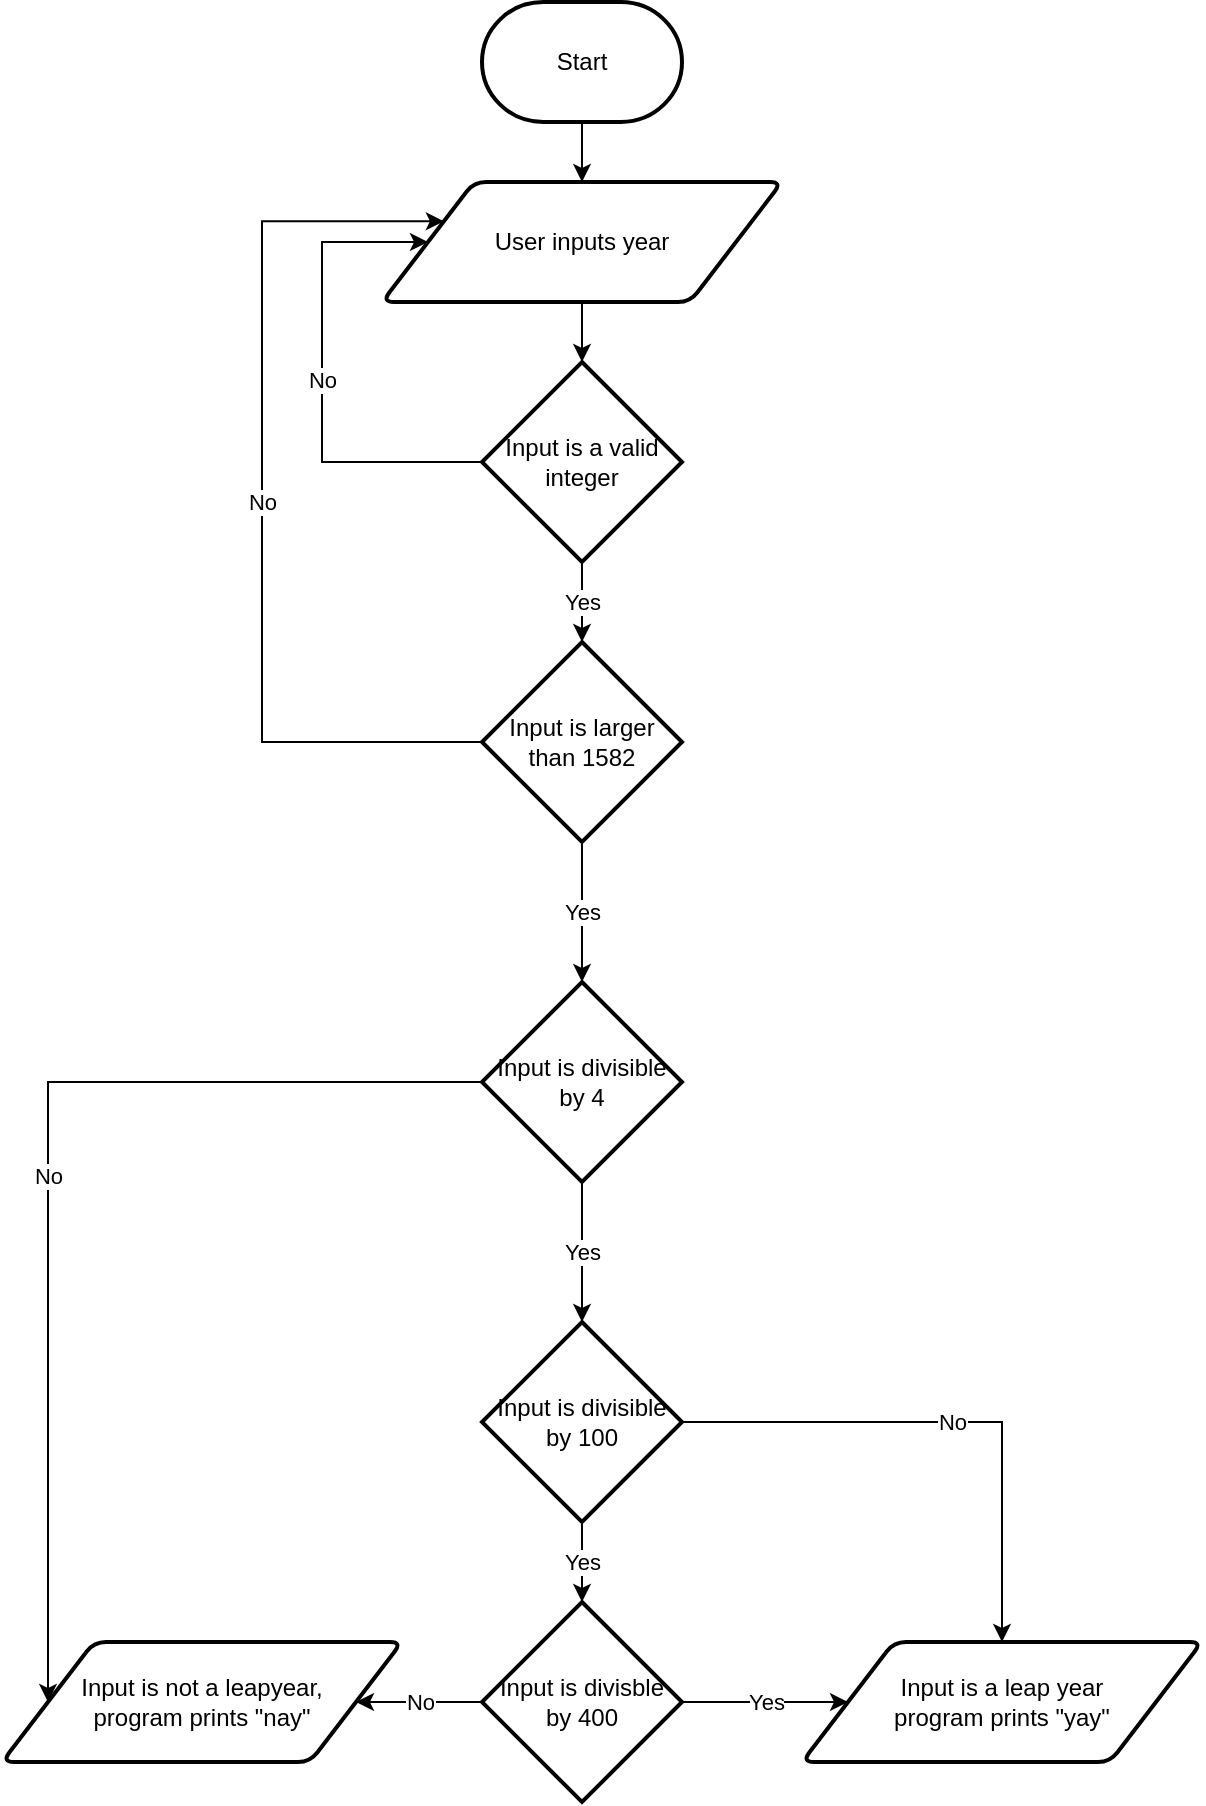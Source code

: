<mxfile version="15.1.2" type="device"><diagram id="C5RBs43oDa-KdzZeNtuy" name="Page-1"><mxGraphModel dx="544" dy="1176" grid="1" gridSize="10" guides="1" tooltips="1" connect="1" arrows="1" fold="1" page="1" pageScale="1" pageWidth="827" pageHeight="1169" math="0" shadow="0"><root><mxCell id="WIyWlLk6GJQsqaUBKTNV-0"/><mxCell id="WIyWlLk6GJQsqaUBKTNV-1" parent="WIyWlLk6GJQsqaUBKTNV-0"/><mxCell id="DU4N2oDScacv7S0-wo6G-7" style="edgeStyle=orthogonalEdgeStyle;rounded=0;orthogonalLoop=1;jettySize=auto;html=1;entryX=0.5;entryY=0;entryDx=0;entryDy=0;" parent="WIyWlLk6GJQsqaUBKTNV-1" source="DU4N2oDScacv7S0-wo6G-1" target="DU4N2oDScacv7S0-wo6G-2" edge="1"><mxGeometry relative="1" as="geometry"/></mxCell><mxCell id="DU4N2oDScacv7S0-wo6G-1" value="Start" style="strokeWidth=2;html=1;shape=mxgraph.flowchart.terminator;whiteSpace=wrap;" parent="WIyWlLk6GJQsqaUBKTNV-1" vertex="1"><mxGeometry x="280" y="100" width="100" height="60" as="geometry"/></mxCell><mxCell id="DU4N2oDScacv7S0-wo6G-8" value="" style="edgeStyle=orthogonalEdgeStyle;rounded=0;orthogonalLoop=1;jettySize=auto;html=1;" parent="WIyWlLk6GJQsqaUBKTNV-1" source="DU4N2oDScacv7S0-wo6G-2" target="DU4N2oDScacv7S0-wo6G-3" edge="1"><mxGeometry relative="1" as="geometry"/></mxCell><mxCell id="DU4N2oDScacv7S0-wo6G-2" value="User inputs year" style="shape=parallelogram;html=1;strokeWidth=2;perimeter=parallelogramPerimeter;whiteSpace=wrap;rounded=1;arcSize=12;size=0.23;" parent="WIyWlLk6GJQsqaUBKTNV-1" vertex="1"><mxGeometry x="230" y="190" width="200" height="60" as="geometry"/></mxCell><mxCell id="DU4N2oDScacv7S0-wo6G-5" value="Yes" style="edgeStyle=orthogonalEdgeStyle;rounded=0;orthogonalLoop=1;jettySize=auto;html=1;entryX=0.5;entryY=0;entryDx=0;entryDy=0;entryPerimeter=0;" parent="WIyWlLk6GJQsqaUBKTNV-1" source="DU4N2oDScacv7S0-wo6G-3" target="DU4N2oDScacv7S0-wo6G-4" edge="1"><mxGeometry relative="1" as="geometry"/></mxCell><mxCell id="DU4N2oDScacv7S0-wo6G-10" value="No" style="edgeStyle=orthogonalEdgeStyle;rounded=0;orthogonalLoop=1;jettySize=auto;html=1;exitX=0;exitY=0.5;exitDx=0;exitDy=0;exitPerimeter=0;entryX=0;entryY=0.5;entryDx=0;entryDy=0;" parent="WIyWlLk6GJQsqaUBKTNV-1" source="DU4N2oDScacv7S0-wo6G-3" target="DU4N2oDScacv7S0-wo6G-2" edge="1"><mxGeometry relative="1" as="geometry"><mxPoint x="230" y="260" as="targetPoint"/><Array as="points"><mxPoint x="200" y="330"/><mxPoint x="200" y="220"/></Array></mxGeometry></mxCell><mxCell id="DU4N2oDScacv7S0-wo6G-3" value="Input is a valid integer" style="strokeWidth=2;html=1;shape=mxgraph.flowchart.decision;whiteSpace=wrap;" parent="WIyWlLk6GJQsqaUBKTNV-1" vertex="1"><mxGeometry x="280" y="280" width="100" height="100" as="geometry"/></mxCell><mxCell id="DU4N2oDScacv7S0-wo6G-11" value="No" style="edgeStyle=orthogonalEdgeStyle;rounded=0;orthogonalLoop=1;jettySize=auto;html=1;entryX=0;entryY=0.25;entryDx=0;entryDy=0;exitX=0;exitY=0.5;exitDx=0;exitDy=0;exitPerimeter=0;" parent="WIyWlLk6GJQsqaUBKTNV-1" source="DU4N2oDScacv7S0-wo6G-4" target="DU4N2oDScacv7S0-wo6G-2" edge="1"><mxGeometry relative="1" as="geometry"><Array as="points"><mxPoint x="170" y="470"/><mxPoint x="170" y="210"/></Array></mxGeometry></mxCell><mxCell id="DU4N2oDScacv7S0-wo6G-14" value="Yes" style="edgeStyle=orthogonalEdgeStyle;rounded=0;orthogonalLoop=1;jettySize=auto;html=1;" parent="WIyWlLk6GJQsqaUBKTNV-1" source="DU4N2oDScacv7S0-wo6G-4" target="DU4N2oDScacv7S0-wo6G-13" edge="1"><mxGeometry relative="1" as="geometry"/></mxCell><mxCell id="DU4N2oDScacv7S0-wo6G-4" value="Input is larger than 1582" style="strokeWidth=2;html=1;shape=mxgraph.flowchart.decision;whiteSpace=wrap;" parent="WIyWlLk6GJQsqaUBKTNV-1" vertex="1"><mxGeometry x="280" y="420" width="100" height="100" as="geometry"/></mxCell><mxCell id="DU4N2oDScacv7S0-wo6G-16" value="Yes" style="edgeStyle=orthogonalEdgeStyle;rounded=0;orthogonalLoop=1;jettySize=auto;html=1;" parent="WIyWlLk6GJQsqaUBKTNV-1" source="DU4N2oDScacv7S0-wo6G-13" target="DU4N2oDScacv7S0-wo6G-15" edge="1"><mxGeometry relative="1" as="geometry"/></mxCell><mxCell id="DU4N2oDScacv7S0-wo6G-20" value="No" style="edgeStyle=orthogonalEdgeStyle;rounded=0;orthogonalLoop=1;jettySize=auto;html=1;entryX=0;entryY=0.5;entryDx=0;entryDy=0;" parent="WIyWlLk6GJQsqaUBKTNV-1" source="DU4N2oDScacv7S0-wo6G-13" target="DU4N2oDScacv7S0-wo6G-19" edge="1"><mxGeometry relative="1" as="geometry"/></mxCell><mxCell id="DU4N2oDScacv7S0-wo6G-13" value="Input is divisible by 4" style="strokeWidth=2;html=1;shape=mxgraph.flowchart.decision;whiteSpace=wrap;" parent="WIyWlLk6GJQsqaUBKTNV-1" vertex="1"><mxGeometry x="280" y="590" width="100" height="100" as="geometry"/></mxCell><mxCell id="DU4N2oDScacv7S0-wo6G-18" value="Yes" style="edgeStyle=orthogonalEdgeStyle;rounded=0;orthogonalLoop=1;jettySize=auto;html=1;" parent="WIyWlLk6GJQsqaUBKTNV-1" source="DU4N2oDScacv7S0-wo6G-15" target="DU4N2oDScacv7S0-wo6G-17" edge="1"><mxGeometry relative="1" as="geometry"/></mxCell><mxCell id="DU4N2oDScacv7S0-wo6G-22" value="No" style="edgeStyle=orthogonalEdgeStyle;rounded=0;orthogonalLoop=1;jettySize=auto;html=1;exitX=1;exitY=0.5;exitDx=0;exitDy=0;exitPerimeter=0;" parent="WIyWlLk6GJQsqaUBKTNV-1" source="DU4N2oDScacv7S0-wo6G-15" target="DU4N2oDScacv7S0-wo6G-21" edge="1"><mxGeometry relative="1" as="geometry"/></mxCell><mxCell id="DU4N2oDScacv7S0-wo6G-15" value="Input is divisible by 100" style="strokeWidth=2;html=1;shape=mxgraph.flowchart.decision;whiteSpace=wrap;" parent="WIyWlLk6GJQsqaUBKTNV-1" vertex="1"><mxGeometry x="280" y="760" width="100" height="100" as="geometry"/></mxCell><mxCell id="DU4N2oDScacv7S0-wo6G-23" value="Yes" style="edgeStyle=orthogonalEdgeStyle;rounded=0;orthogonalLoop=1;jettySize=auto;html=1;entryX=0;entryY=0.5;entryDx=0;entryDy=0;" parent="WIyWlLk6GJQsqaUBKTNV-1" source="DU4N2oDScacv7S0-wo6G-17" target="DU4N2oDScacv7S0-wo6G-21" edge="1"><mxGeometry relative="1" as="geometry"/></mxCell><mxCell id="DU4N2oDScacv7S0-wo6G-24" value="No" style="edgeStyle=orthogonalEdgeStyle;rounded=0;orthogonalLoop=1;jettySize=auto;html=1;" parent="WIyWlLk6GJQsqaUBKTNV-1" source="DU4N2oDScacv7S0-wo6G-17" target="DU4N2oDScacv7S0-wo6G-19" edge="1"><mxGeometry relative="1" as="geometry"/></mxCell><mxCell id="DU4N2oDScacv7S0-wo6G-17" value="Input is divisble by 400" style="strokeWidth=2;html=1;shape=mxgraph.flowchart.decision;whiteSpace=wrap;" parent="WIyWlLk6GJQsqaUBKTNV-1" vertex="1"><mxGeometry x="280" y="900" width="100" height="100" as="geometry"/></mxCell><mxCell id="DU4N2oDScacv7S0-wo6G-19" value="Input is not a leapyear,&lt;br&gt;program prints &quot;nay&quot;" style="shape=parallelogram;html=1;strokeWidth=2;perimeter=parallelogramPerimeter;whiteSpace=wrap;rounded=1;arcSize=12;size=0.23;" parent="WIyWlLk6GJQsqaUBKTNV-1" vertex="1"><mxGeometry x="40" y="920" width="200" height="60" as="geometry"/></mxCell><mxCell id="DU4N2oDScacv7S0-wo6G-21" value="Input is a leap year&lt;br&gt;program prints &quot;yay&quot;" style="shape=parallelogram;html=1;strokeWidth=2;perimeter=parallelogramPerimeter;whiteSpace=wrap;rounded=1;arcSize=12;size=0.23;" parent="WIyWlLk6GJQsqaUBKTNV-1" vertex="1"><mxGeometry x="440" y="920" width="200" height="60" as="geometry"/></mxCell></root></mxGraphModel></diagram></mxfile>